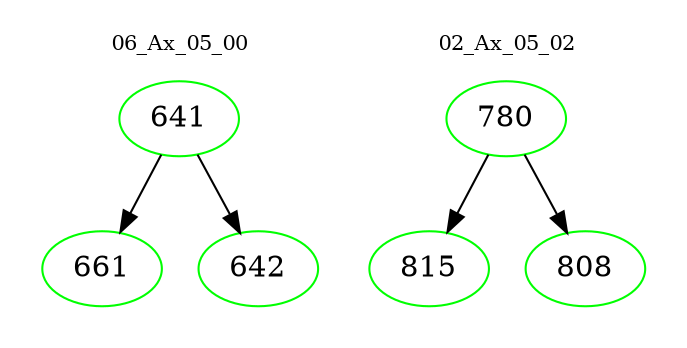 digraph{
subgraph cluster_0 {
color = white
label = "06_Ax_05_00";
fontsize=10;
T0_641 [label="641", color="green"]
T0_641 -> T0_661 [color="black"]
T0_661 [label="661", color="green"]
T0_641 -> T0_642 [color="black"]
T0_642 [label="642", color="green"]
}
subgraph cluster_1 {
color = white
label = "02_Ax_05_02";
fontsize=10;
T1_780 [label="780", color="green"]
T1_780 -> T1_815 [color="black"]
T1_815 [label="815", color="green"]
T1_780 -> T1_808 [color="black"]
T1_808 [label="808", color="green"]
}
}
